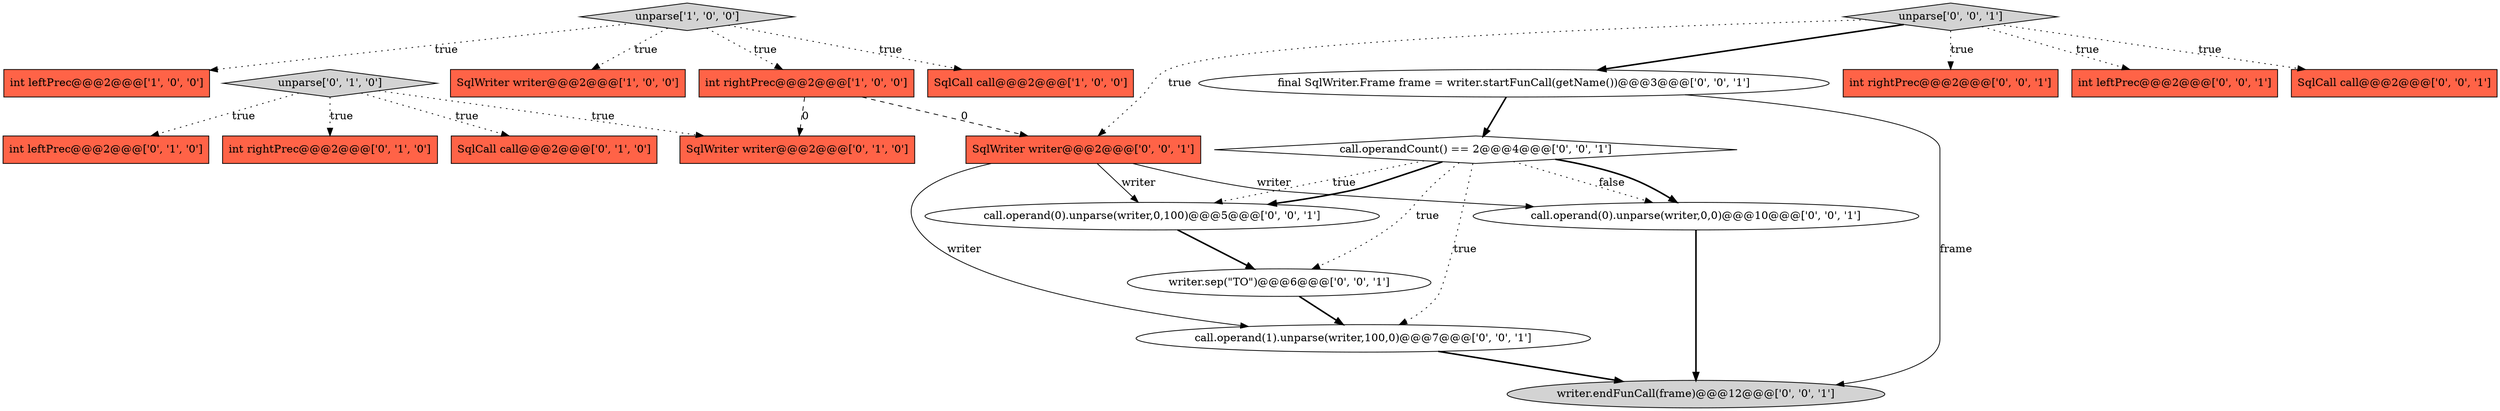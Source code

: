 digraph {
15 [style = filled, label = "call.operand(1).unparse(writer,100,0)@@@7@@@['0', '0', '1']", fillcolor = white, shape = ellipse image = "AAA0AAABBB3BBB"];
6 [style = filled, label = "unparse['0', '1', '0']", fillcolor = lightgray, shape = diamond image = "AAA0AAABBB2BBB"];
13 [style = filled, label = "final SqlWriter.Frame frame = writer.startFunCall(getName())@@@3@@@['0', '0', '1']", fillcolor = white, shape = ellipse image = "AAA0AAABBB3BBB"];
19 [style = filled, label = "call.operand(0).unparse(writer,0,100)@@@5@@@['0', '0', '1']", fillcolor = white, shape = ellipse image = "AAA0AAABBB3BBB"];
18 [style = filled, label = "int rightPrec@@@2@@@['0', '0', '1']", fillcolor = tomato, shape = box image = "AAA0AAABBB3BBB"];
0 [style = filled, label = "SqlWriter writer@@@2@@@['1', '0', '0']", fillcolor = tomato, shape = box image = "AAA0AAABBB1BBB"];
17 [style = filled, label = "writer.sep(\"TO\")@@@6@@@['0', '0', '1']", fillcolor = white, shape = ellipse image = "AAA0AAABBB3BBB"];
3 [style = filled, label = "unparse['1', '0', '0']", fillcolor = lightgray, shape = diamond image = "AAA0AAABBB1BBB"];
2 [style = filled, label = "SqlCall call@@@2@@@['1', '0', '0']", fillcolor = tomato, shape = box image = "AAA0AAABBB1BBB"];
10 [style = filled, label = "writer.endFunCall(frame)@@@12@@@['0', '0', '1']", fillcolor = lightgray, shape = ellipse image = "AAA0AAABBB3BBB"];
12 [style = filled, label = "int leftPrec@@@2@@@['0', '0', '1']", fillcolor = tomato, shape = box image = "AAA0AAABBB3BBB"];
7 [style = filled, label = "SqlCall call@@@2@@@['0', '1', '0']", fillcolor = tomato, shape = box image = "AAA0AAABBB2BBB"];
5 [style = filled, label = "int leftPrec@@@2@@@['0', '1', '0']", fillcolor = tomato, shape = box image = "AAA0AAABBB2BBB"];
8 [style = filled, label = "int rightPrec@@@2@@@['0', '1', '0']", fillcolor = tomato, shape = box image = "AAA0AAABBB2BBB"];
4 [style = filled, label = "int rightPrec@@@2@@@['1', '0', '0']", fillcolor = tomato, shape = box image = "AAA1AAABBB1BBB"];
14 [style = filled, label = "unparse['0', '0', '1']", fillcolor = lightgray, shape = diamond image = "AAA0AAABBB3BBB"];
1 [style = filled, label = "int leftPrec@@@2@@@['1', '0', '0']", fillcolor = tomato, shape = box image = "AAA0AAABBB1BBB"];
9 [style = filled, label = "SqlWriter writer@@@2@@@['0', '1', '0']", fillcolor = tomato, shape = box image = "AAA1AAABBB2BBB"];
20 [style = filled, label = "SqlWriter writer@@@2@@@['0', '0', '1']", fillcolor = tomato, shape = box image = "AAA0AAABBB3BBB"];
16 [style = filled, label = "call.operandCount() == 2@@@4@@@['0', '0', '1']", fillcolor = white, shape = diamond image = "AAA0AAABBB3BBB"];
11 [style = filled, label = "SqlCall call@@@2@@@['0', '0', '1']", fillcolor = tomato, shape = box image = "AAA0AAABBB3BBB"];
21 [style = filled, label = "call.operand(0).unparse(writer,0,0)@@@10@@@['0', '0', '1']", fillcolor = white, shape = ellipse image = "AAA0AAABBB3BBB"];
13->10 [style = solid, label="frame"];
16->19 [style = dotted, label="true"];
21->10 [style = bold, label=""];
15->10 [style = bold, label=""];
14->12 [style = dotted, label="true"];
16->21 [style = dotted, label="false"];
3->2 [style = dotted, label="true"];
16->17 [style = dotted, label="true"];
20->19 [style = solid, label="writer"];
3->4 [style = dotted, label="true"];
19->17 [style = bold, label=""];
16->19 [style = bold, label=""];
13->16 [style = bold, label=""];
14->20 [style = dotted, label="true"];
4->9 [style = dashed, label="0"];
6->9 [style = dotted, label="true"];
4->20 [style = dashed, label="0"];
6->8 [style = dotted, label="true"];
16->21 [style = bold, label=""];
3->0 [style = dotted, label="true"];
17->15 [style = bold, label=""];
6->7 [style = dotted, label="true"];
14->11 [style = dotted, label="true"];
14->13 [style = bold, label=""];
20->15 [style = solid, label="writer"];
3->1 [style = dotted, label="true"];
14->18 [style = dotted, label="true"];
20->21 [style = solid, label="writer"];
6->5 [style = dotted, label="true"];
16->15 [style = dotted, label="true"];
}
